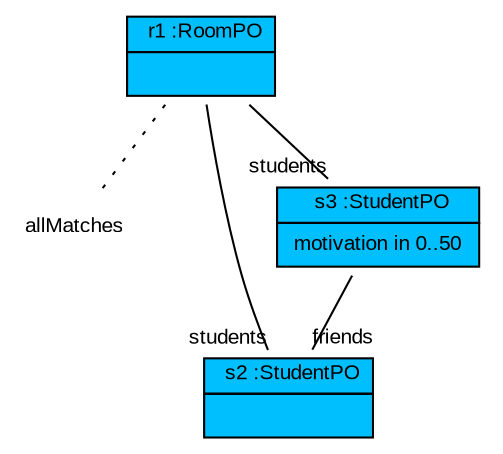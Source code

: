 graph ObjectDiagram {
   node [shape = none, fontsize = 10, fontname = "Arial"];
   edge [fontsize = 10, fontname = "Arial"];

r1 [label=<<table border='0' cellborder='1' cellspacing='0' color='black' bgcolor='deepskyblue'>  <tr> <td align='center'> <font color='black'> r1 :RoomPO </font></td></tr> <tr> <td align='left'> <table border='0' cellborder='0' cellspacing='0' color='black'> <tr> <td>  </td></tr></table></td></tr></table>>];
allMatches_r1 [label=allMatches];
s2 [label=<<table border='0' cellborder='1' cellspacing='0' color='black' bgcolor='deepskyblue'>  <tr> <td align='center'> <font color='black'> s2 :StudentPO </font></td></tr> <tr> <td align='left'> <table border='0' cellborder='0' cellspacing='0' color='black'> <tr> <td>  </td></tr></table></td></tr></table>>];
s3 [label=<<table border='0' cellborder='1' cellspacing='0' color='black' bgcolor='deepskyblue'>  <tr> <td align='center'> <font color='black'> s3 :StudentPO </font></td></tr> <tr> <td align='left'> <table border='0' cellborder='0' cellspacing='0' color='black'> <tr><td><font color='black'> motivation in 0..50 </font></td></tr></table></td></tr></table>>];

r1 -- allMatches_r1 [style="dotted"];
r1 -- s2 [headlabel = "students" taillabel = "" color="black" fontcolor="black"];
r1 -- s3 [headlabel = "students" taillabel = "" color="black" fontcolor="black"];
s3 -- s2 [headlabel = "friends" taillabel = "" color="black" fontcolor="black"];
}
